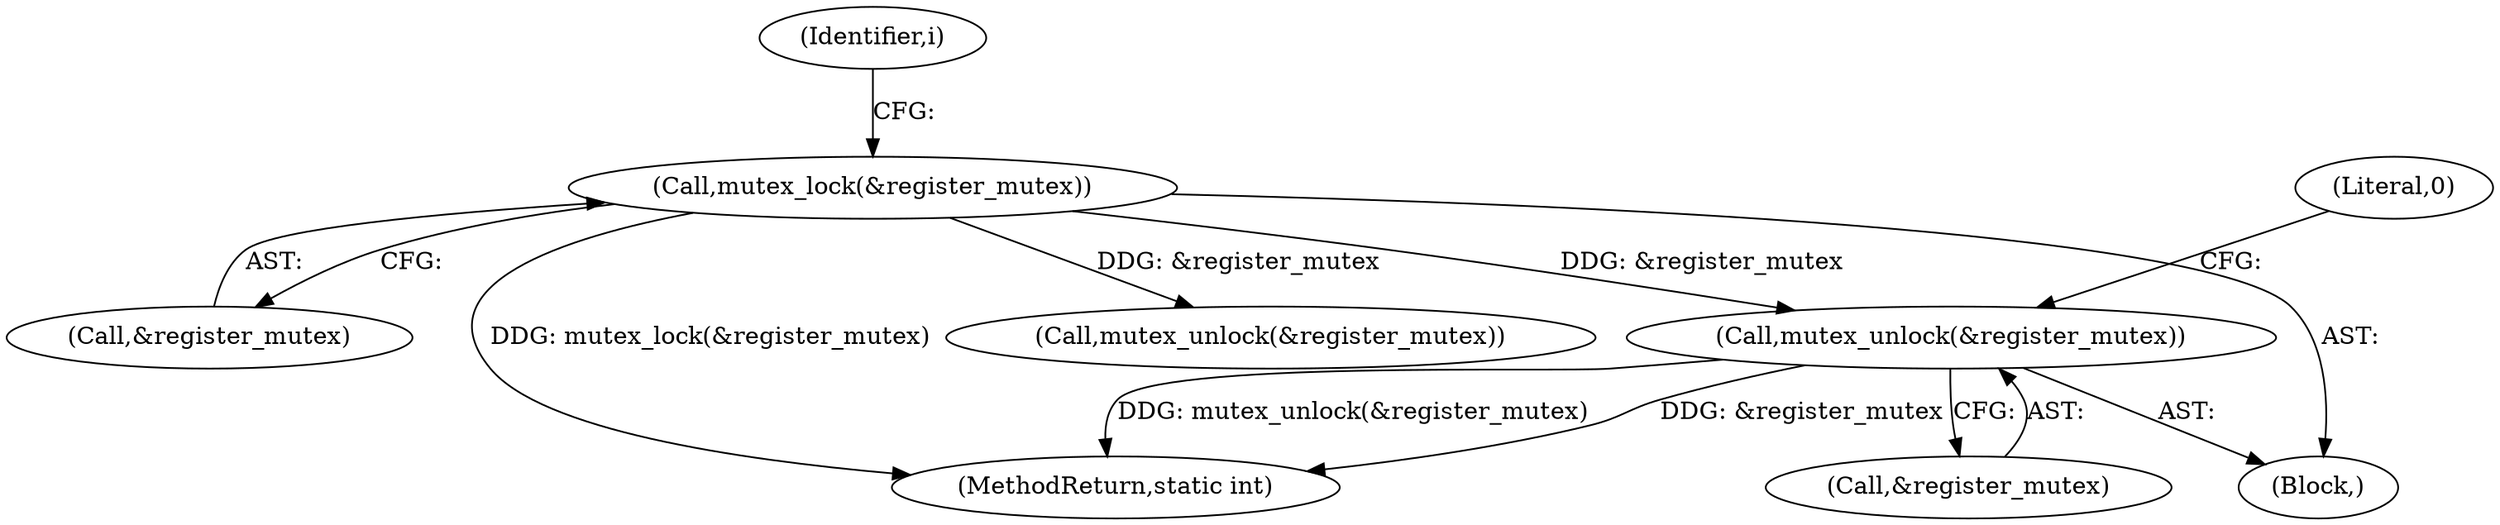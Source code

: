 digraph "0_linux_5f8cf712582617d523120df67d392059eaf2fc4b@API" {
"1000483" [label="(Call,mutex_unlock(&register_mutex))"];
"1000205" [label="(Call,mutex_lock(&register_mutex))"];
"1000483" [label="(Call,mutex_unlock(&register_mutex))"];
"1000484" [label="(Call,&register_mutex)"];
"1000487" [label="(Literal,0)"];
"1000113" [label="(Block,)"];
"1000206" [label="(Call,&register_mutex)"];
"1000506" [label="(Call,mutex_unlock(&register_mutex))"];
"1000205" [label="(Call,mutex_lock(&register_mutex))"];
"1000210" [label="(Identifier,i)"];
"1000511" [label="(MethodReturn,static int)"];
"1000483" -> "1000113"  [label="AST: "];
"1000483" -> "1000484"  [label="CFG: "];
"1000484" -> "1000483"  [label="AST: "];
"1000487" -> "1000483"  [label="CFG: "];
"1000483" -> "1000511"  [label="DDG: mutex_unlock(&register_mutex)"];
"1000483" -> "1000511"  [label="DDG: &register_mutex"];
"1000205" -> "1000483"  [label="DDG: &register_mutex"];
"1000205" -> "1000113"  [label="AST: "];
"1000205" -> "1000206"  [label="CFG: "];
"1000206" -> "1000205"  [label="AST: "];
"1000210" -> "1000205"  [label="CFG: "];
"1000205" -> "1000511"  [label="DDG: mutex_lock(&register_mutex)"];
"1000205" -> "1000506"  [label="DDG: &register_mutex"];
}
